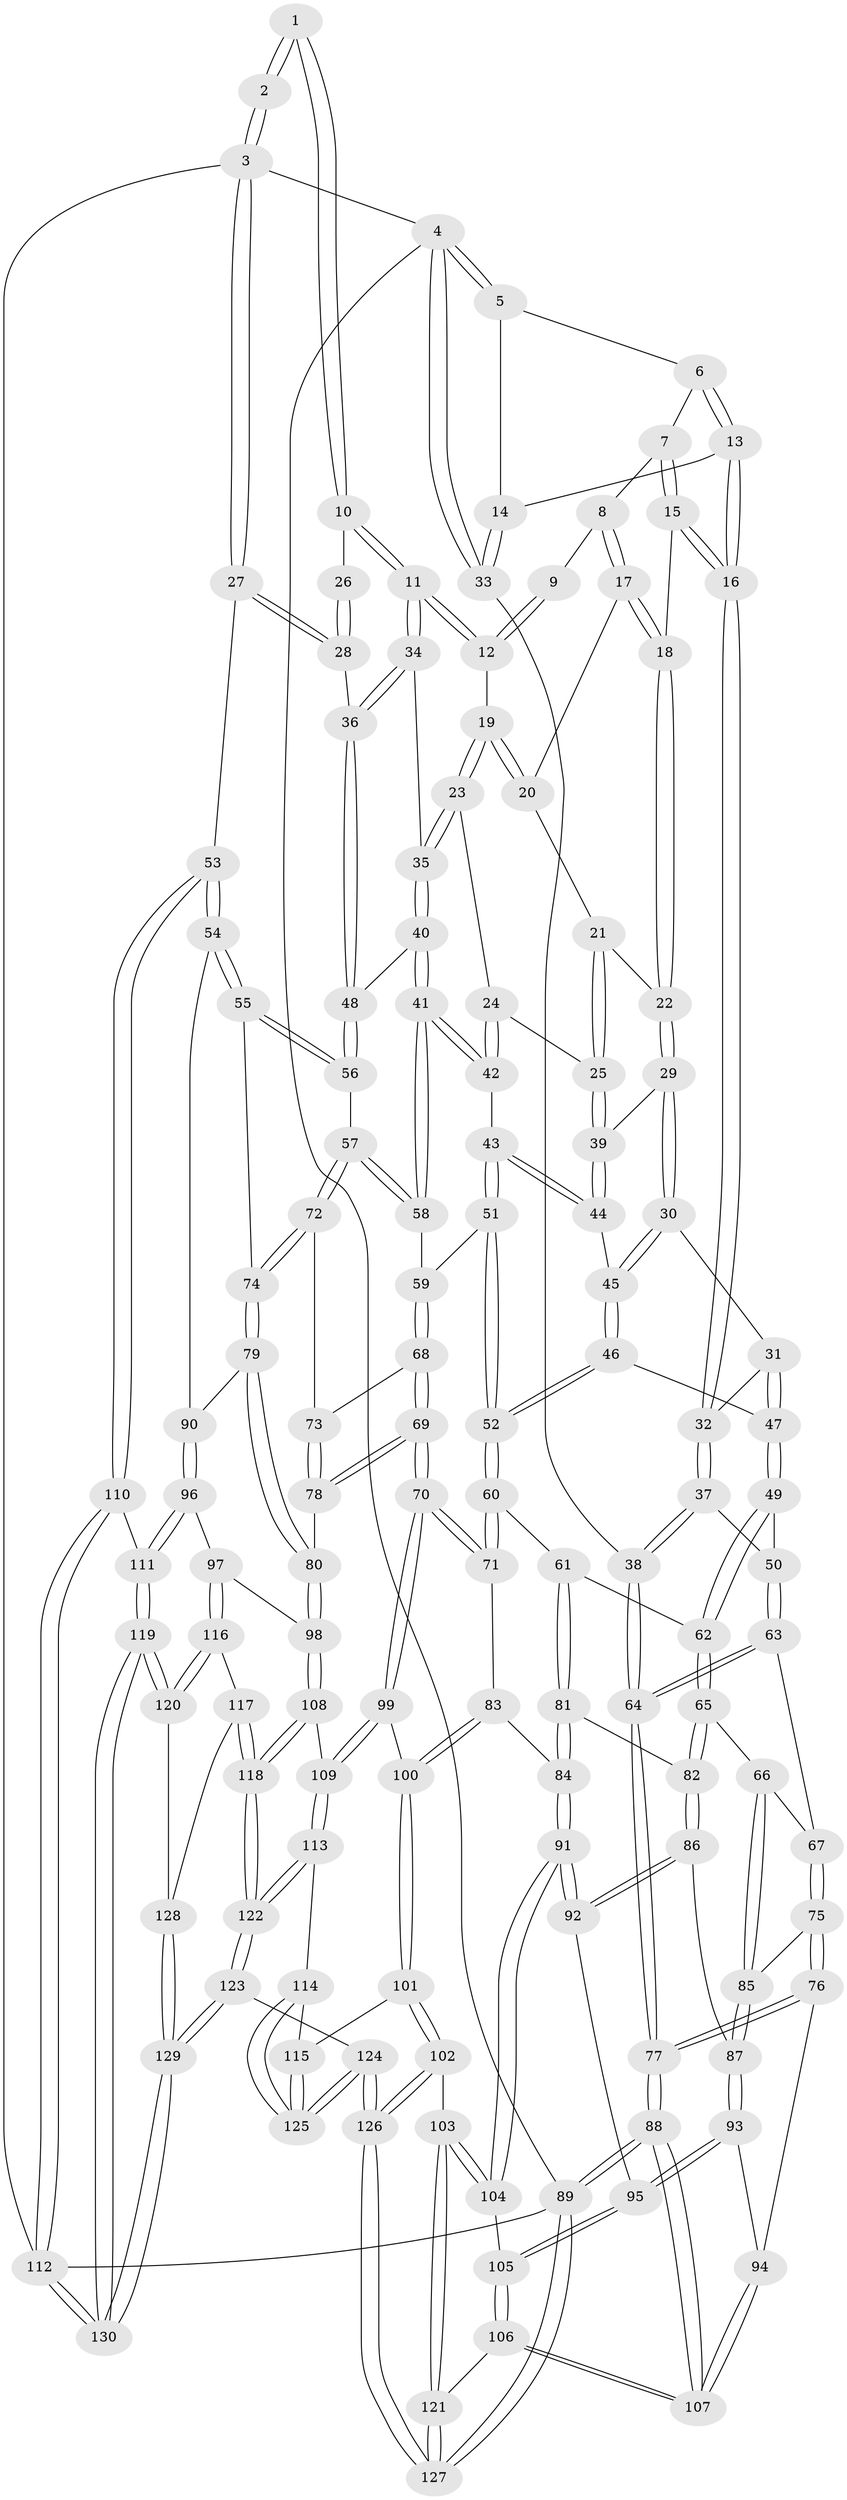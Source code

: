 // Generated by graph-tools (version 1.1) at 2025/38/03/09/25 02:38:23]
// undirected, 130 vertices, 322 edges
graph export_dot {
graph [start="1"]
  node [color=gray90,style=filled];
  1 [pos="+0.8821195844186479+0"];
  2 [pos="+1+0"];
  3 [pos="+1+0"];
  4 [pos="+0+0"];
  5 [pos="+0.12108913770488393+0"];
  6 [pos="+0.2781020274364329+0"];
  7 [pos="+0.29081154588150304+0"];
  8 [pos="+0.481110362390713+0"];
  9 [pos="+0.5977125363504308+0"];
  10 [pos="+0.7756824669919447+0.11693530879293926"];
  11 [pos="+0.7751721887800919+0.11748645330031016"];
  12 [pos="+0.7112487723666107+0.11226791993979296"];
  13 [pos="+0.09471903143874072+0.12912554708248128"];
  14 [pos="+0.046144708995039224+0.10708260460686214"];
  15 [pos="+0.2779181325575759+0.02642161086229722"];
  16 [pos="+0.1426351567007529+0.17563568119970793"];
  17 [pos="+0.49807987557399186+0.0209538416068344"];
  18 [pos="+0.32900727064241286+0.12465891038166942"];
  19 [pos="+0.7038608232357665+0.11683339256607993"];
  20 [pos="+0.5099331938862911+0.07125689044014248"];
  21 [pos="+0.5092314026289687+0.07509840820303196"];
  22 [pos="+0.3431095258646943+0.18634718300799102"];
  23 [pos="+0.6463717687937761+0.20710500937677392"];
  24 [pos="+0.6321376717711995+0.21301812355723274"];
  25 [pos="+0.530179765823338+0.20580120579405384"];
  26 [pos="+0.916066324792328+0.06883460543320041"];
  27 [pos="+1+0.29446207280701664"];
  28 [pos="+0.9837992493850208+0.2563368643629857"];
  29 [pos="+0.34195090663454347+0.19376378637266106"];
  30 [pos="+0.32370838558578025+0.21983564478778267"];
  31 [pos="+0.29095276652154184+0.2267261244368645"];
  32 [pos="+0.16190343334422777+0.2372212809436368"];
  33 [pos="+0+0.13876254514190753"];
  34 [pos="+0.8348317662350901+0.23788481894913285"];
  35 [pos="+0.6873946758592584+0.24631078617009644"];
  36 [pos="+0.869660820543118+0.2804492941455675"];
  37 [pos="+0.1017573381577602+0.36491002897666686"];
  38 [pos="+0+0.3572812438553794"];
  39 [pos="+0.5153347370528479+0.22490574911023775"];
  40 [pos="+0.7116694688069805+0.3363627322854037"];
  41 [pos="+0.6680900595553376+0.3733132330787213"];
  42 [pos="+0.6283661165973538+0.2631466059573879"];
  43 [pos="+0.5479672035663986+0.3595151995509328"];
  44 [pos="+0.5055209762876434+0.2874941348890365"];
  45 [pos="+0.37993834598408915+0.32695649875954874"];
  46 [pos="+0.3678028767902118+0.3828836750669797"];
  47 [pos="+0.27952704769892184+0.3603152783088517"];
  48 [pos="+0.850878794587633+0.3102615399567538"];
  49 [pos="+0.1093405057407441+0.3714866330787638"];
  50 [pos="+0.10370370030575377+0.36737455523678036"];
  51 [pos="+0.574049192856455+0.4326059629954231"];
  52 [pos="+0.3898989677985419+0.48375626564010327"];
  53 [pos="+1+0.6005092921651968"];
  54 [pos="+1+0.5989210428273116"];
  55 [pos="+0.9055101441363553+0.5262990207567985"];
  56 [pos="+0.8451901499373634+0.43309867587015477"];
  57 [pos="+0.6726768962280574+0.47045990569365953"];
  58 [pos="+0.6254228749666568+0.43733635964822315"];
  59 [pos="+0.5887886134216892+0.43871453935555943"];
  60 [pos="+0.38082691128049123+0.4976149345299942"];
  61 [pos="+0.2744391352308243+0.5254122286575045"];
  62 [pos="+0.22731270433929485+0.5093813823659514"];
  63 [pos="+0.06515807887294908+0.5335937320991032"];
  64 [pos="+0+0.626329048310718"];
  65 [pos="+0.14341445873058237+0.5947628940592882"];
  66 [pos="+0.11717475528770799+0.6033739877843143"];
  67 [pos="+0.07296087594158716+0.5534300453926839"];
  68 [pos="+0.5706067455770784+0.5597108537213796"];
  69 [pos="+0.5382252871885026+0.7036111807845248"];
  70 [pos="+0.5377992179951404+0.7038500611156654"];
  71 [pos="+0.45181094374267833+0.6539939853838398"];
  72 [pos="+0.7022129972916726+0.539423339867583"];
  73 [pos="+0.6732504482881472+0.5899064282658801"];
  74 [pos="+0.7952748978761417+0.593555538705129"];
  75 [pos="+0+0.6556551963973688"];
  76 [pos="+0+0.6500599927686773"];
  77 [pos="+0+0.6332609807293099"];
  78 [pos="+0.6251923880042233+0.6931007651189055"];
  79 [pos="+0.7864278831249918+0.6412851447026534"];
  80 [pos="+0.7173285668157897+0.7233948128440532"];
  81 [pos="+0.2666173209198598+0.6493972353057191"];
  82 [pos="+0.18390879209720185+0.6564767983304377"];
  83 [pos="+0.34298196793882024+0.7068165115791242"];
  84 [pos="+0.2913725914537668+0.7160629222425041"];
  85 [pos="+0.06640261752099699+0.6743493241894337"];
  86 [pos="+0.1591640226108715+0.7068780219509019"];
  87 [pos="+0.07615555729759282+0.6876842699671092"];
  88 [pos="+0+1"];
  89 [pos="+0+1"];
  90 [pos="+0.8841646305415592+0.7098048020834624"];
  91 [pos="+0.2461282549855361+0.79378138551333"];
  92 [pos="+0.19593776881867594+0.7503602818537478"];
  93 [pos="+0.0775626147381768+0.7596745045280174"];
  94 [pos="+0.03409474671580733+0.7741063707787558"];
  95 [pos="+0.07930321663182739+0.7625645174537181"];
  96 [pos="+0.8165592830824332+0.826827929914887"];
  97 [pos="+0.799282741998933+0.8299178858065048"];
  98 [pos="+0.746478051118447+0.7766887056963284"];
  99 [pos="+0.5218130841293382+0.7913146572066265"];
  100 [pos="+0.42284330481381127+0.8380109932899236"];
  101 [pos="+0.3591037985273254+0.8886181862481642"];
  102 [pos="+0.3496918112996045+0.8902450806683702"];
  103 [pos="+0.25931447126144397+0.8668462157235849"];
  104 [pos="+0.24487292078567457+0.8255656440495243"];
  105 [pos="+0.09667211974853471+0.8110797905864805"];
  106 [pos="+0.030208948908609205+0.8984703601024029"];
  107 [pos="+0+0.9934720545572482"];
  108 [pos="+0.5943901804780876+0.8702753804828436"];
  109 [pos="+0.5349082451653413+0.8135376617373679"];
  110 [pos="+1+0.775950956622305"];
  111 [pos="+0.9597672656275913+0.8743685705806887"];
  112 [pos="+1+1"];
  113 [pos="+0.49246639831954936+0.9417656925124929"];
  114 [pos="+0.47023754512252564+0.946358386737255"];
  115 [pos="+0.40815126541317626+0.9298119270568135"];
  116 [pos="+0.7877190877203126+0.8543003453809858"];
  117 [pos="+0.6433702183216+0.9238768683641152"];
  118 [pos="+0.6236868364233059+0.9243346204350739"];
  119 [pos="+0.859167763920097+1"];
  120 [pos="+0.7934164513466162+0.9618228244038275"];
  121 [pos="+0.23346984680249425+0.9018844796441493"];
  122 [pos="+0.5802869812909962+1"];
  123 [pos="+0.5607593679965631+1"];
  124 [pos="+0.48437202067980306+1"];
  125 [pos="+0.45738537794308237+1"];
  126 [pos="+0.36088439516901094+1"];
  127 [pos="+0.09866872073540184+1"];
  128 [pos="+0.6973270632569103+0.9638347602429951"];
  129 [pos="+0.8060813248658724+1"];
  130 [pos="+0.8582642015312517+1"];
  1 -- 2;
  1 -- 2;
  1 -- 10;
  1 -- 10;
  2 -- 3;
  2 -- 3;
  3 -- 4;
  3 -- 27;
  3 -- 27;
  3 -- 112;
  4 -- 5;
  4 -- 5;
  4 -- 33;
  4 -- 33;
  4 -- 89;
  5 -- 6;
  5 -- 14;
  6 -- 7;
  6 -- 13;
  6 -- 13;
  7 -- 8;
  7 -- 15;
  7 -- 15;
  8 -- 9;
  8 -- 17;
  8 -- 17;
  9 -- 12;
  9 -- 12;
  10 -- 11;
  10 -- 11;
  10 -- 26;
  11 -- 12;
  11 -- 12;
  11 -- 34;
  11 -- 34;
  12 -- 19;
  13 -- 14;
  13 -- 16;
  13 -- 16;
  14 -- 33;
  14 -- 33;
  15 -- 16;
  15 -- 16;
  15 -- 18;
  16 -- 32;
  16 -- 32;
  17 -- 18;
  17 -- 18;
  17 -- 20;
  18 -- 22;
  18 -- 22;
  19 -- 20;
  19 -- 20;
  19 -- 23;
  19 -- 23;
  20 -- 21;
  21 -- 22;
  21 -- 25;
  21 -- 25;
  22 -- 29;
  22 -- 29;
  23 -- 24;
  23 -- 35;
  23 -- 35;
  24 -- 25;
  24 -- 42;
  24 -- 42;
  25 -- 39;
  25 -- 39;
  26 -- 28;
  26 -- 28;
  27 -- 28;
  27 -- 28;
  27 -- 53;
  28 -- 36;
  29 -- 30;
  29 -- 30;
  29 -- 39;
  30 -- 31;
  30 -- 45;
  30 -- 45;
  31 -- 32;
  31 -- 47;
  31 -- 47;
  32 -- 37;
  32 -- 37;
  33 -- 38;
  34 -- 35;
  34 -- 36;
  34 -- 36;
  35 -- 40;
  35 -- 40;
  36 -- 48;
  36 -- 48;
  37 -- 38;
  37 -- 38;
  37 -- 50;
  38 -- 64;
  38 -- 64;
  39 -- 44;
  39 -- 44;
  40 -- 41;
  40 -- 41;
  40 -- 48;
  41 -- 42;
  41 -- 42;
  41 -- 58;
  41 -- 58;
  42 -- 43;
  43 -- 44;
  43 -- 44;
  43 -- 51;
  43 -- 51;
  44 -- 45;
  45 -- 46;
  45 -- 46;
  46 -- 47;
  46 -- 52;
  46 -- 52;
  47 -- 49;
  47 -- 49;
  48 -- 56;
  48 -- 56;
  49 -- 50;
  49 -- 62;
  49 -- 62;
  50 -- 63;
  50 -- 63;
  51 -- 52;
  51 -- 52;
  51 -- 59;
  52 -- 60;
  52 -- 60;
  53 -- 54;
  53 -- 54;
  53 -- 110;
  53 -- 110;
  54 -- 55;
  54 -- 55;
  54 -- 90;
  55 -- 56;
  55 -- 56;
  55 -- 74;
  56 -- 57;
  57 -- 58;
  57 -- 58;
  57 -- 72;
  57 -- 72;
  58 -- 59;
  59 -- 68;
  59 -- 68;
  60 -- 61;
  60 -- 71;
  60 -- 71;
  61 -- 62;
  61 -- 81;
  61 -- 81;
  62 -- 65;
  62 -- 65;
  63 -- 64;
  63 -- 64;
  63 -- 67;
  64 -- 77;
  64 -- 77;
  65 -- 66;
  65 -- 82;
  65 -- 82;
  66 -- 67;
  66 -- 85;
  66 -- 85;
  67 -- 75;
  67 -- 75;
  68 -- 69;
  68 -- 69;
  68 -- 73;
  69 -- 70;
  69 -- 70;
  69 -- 78;
  69 -- 78;
  70 -- 71;
  70 -- 71;
  70 -- 99;
  70 -- 99;
  71 -- 83;
  72 -- 73;
  72 -- 74;
  72 -- 74;
  73 -- 78;
  73 -- 78;
  74 -- 79;
  74 -- 79;
  75 -- 76;
  75 -- 76;
  75 -- 85;
  76 -- 77;
  76 -- 77;
  76 -- 94;
  77 -- 88;
  77 -- 88;
  78 -- 80;
  79 -- 80;
  79 -- 80;
  79 -- 90;
  80 -- 98;
  80 -- 98;
  81 -- 82;
  81 -- 84;
  81 -- 84;
  82 -- 86;
  82 -- 86;
  83 -- 84;
  83 -- 100;
  83 -- 100;
  84 -- 91;
  84 -- 91;
  85 -- 87;
  85 -- 87;
  86 -- 87;
  86 -- 92;
  86 -- 92;
  87 -- 93;
  87 -- 93;
  88 -- 89;
  88 -- 89;
  88 -- 107;
  88 -- 107;
  89 -- 127;
  89 -- 127;
  89 -- 112;
  90 -- 96;
  90 -- 96;
  91 -- 92;
  91 -- 92;
  91 -- 104;
  91 -- 104;
  92 -- 95;
  93 -- 94;
  93 -- 95;
  93 -- 95;
  94 -- 107;
  94 -- 107;
  95 -- 105;
  95 -- 105;
  96 -- 97;
  96 -- 111;
  96 -- 111;
  97 -- 98;
  97 -- 116;
  97 -- 116;
  98 -- 108;
  98 -- 108;
  99 -- 100;
  99 -- 109;
  99 -- 109;
  100 -- 101;
  100 -- 101;
  101 -- 102;
  101 -- 102;
  101 -- 115;
  102 -- 103;
  102 -- 126;
  102 -- 126;
  103 -- 104;
  103 -- 104;
  103 -- 121;
  103 -- 121;
  104 -- 105;
  105 -- 106;
  105 -- 106;
  106 -- 107;
  106 -- 107;
  106 -- 121;
  108 -- 109;
  108 -- 118;
  108 -- 118;
  109 -- 113;
  109 -- 113;
  110 -- 111;
  110 -- 112;
  110 -- 112;
  111 -- 119;
  111 -- 119;
  112 -- 130;
  112 -- 130;
  113 -- 114;
  113 -- 122;
  113 -- 122;
  114 -- 115;
  114 -- 125;
  114 -- 125;
  115 -- 125;
  115 -- 125;
  116 -- 117;
  116 -- 120;
  116 -- 120;
  117 -- 118;
  117 -- 118;
  117 -- 128;
  118 -- 122;
  118 -- 122;
  119 -- 120;
  119 -- 120;
  119 -- 130;
  119 -- 130;
  120 -- 128;
  121 -- 127;
  121 -- 127;
  122 -- 123;
  122 -- 123;
  123 -- 124;
  123 -- 129;
  123 -- 129;
  124 -- 125;
  124 -- 125;
  124 -- 126;
  124 -- 126;
  126 -- 127;
  126 -- 127;
  128 -- 129;
  128 -- 129;
  129 -- 130;
  129 -- 130;
}
